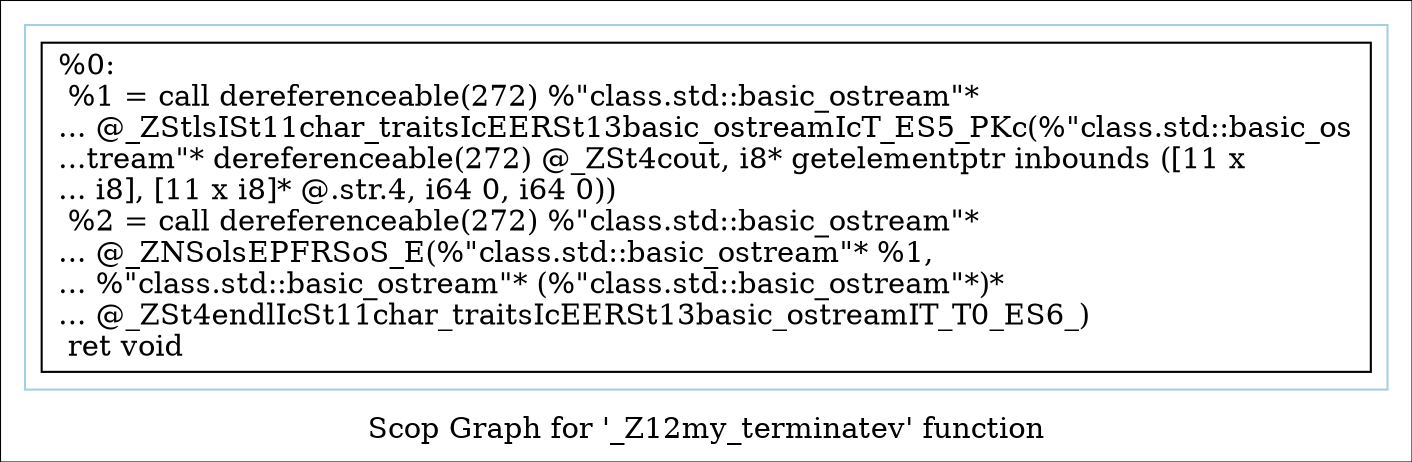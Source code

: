 digraph "Scop Graph for '_Z12my_terminatev' function" {
	label="Scop Graph for '_Z12my_terminatev' function";

	Node0x26fa330 [shape=record,label="{%0:\l  %1 = call dereferenceable(272) %\"class.std::basic_ostream\"*\l... @_ZStlsISt11char_traitsIcEERSt13basic_ostreamIcT_ES5_PKc(%\"class.std::basic_os\l...tream\"* dereferenceable(272) @_ZSt4cout, i8* getelementptr inbounds ([11 x\l... i8], [11 x i8]* @.str.4, i64 0, i64 0))\l  %2 = call dereferenceable(272) %\"class.std::basic_ostream\"*\l... @_ZNSolsEPFRSoS_E(%\"class.std::basic_ostream\"* %1,\l... %\"class.std::basic_ostream\"* (%\"class.std::basic_ostream\"*)*\l... @_ZSt4endlIcSt11char_traitsIcEERSt13basic_ostreamIT_T0_ES6_)\l  ret void\l}"];
	colorscheme = "paired12"
        subgraph cluster_0x26f69d0 {
          label = "";
          style = solid;
          color = 1
          Node0x26fa330;
        }
}
